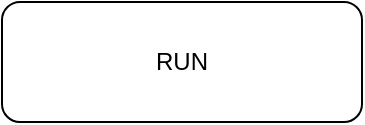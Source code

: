 <mxfile version="12.2.4"><diagram id="JZWKEVg38ES0W92PjOkX"><mxGraphModel dx="808" dy="635" grid="1" gridSize="10" guides="1" tooltips="1" connect="1" arrows="1" fold="1" page="1" pageScale="1" pageWidth="827" pageHeight="1169" math="0" shadow="0"><root><mxCell id="0"/><mxCell id="1" parent="0"/><mxCell id="2" value="" style="rounded=1;whiteSpace=wrap;html=1;" vertex="1" parent="1"><mxGeometry x="20" y="20" width="180" height="60" as="geometry"/></mxCell><mxCell id="3" value="RUN" style="text;html=1;strokeColor=none;fillColor=none;align=center;verticalAlign=middle;whiteSpace=wrap;rounded=0;" vertex="1" parent="1"><mxGeometry x="20" y="20" width="180" height="60" as="geometry"/></mxCell></root></mxGraphModel></diagram></mxfile>